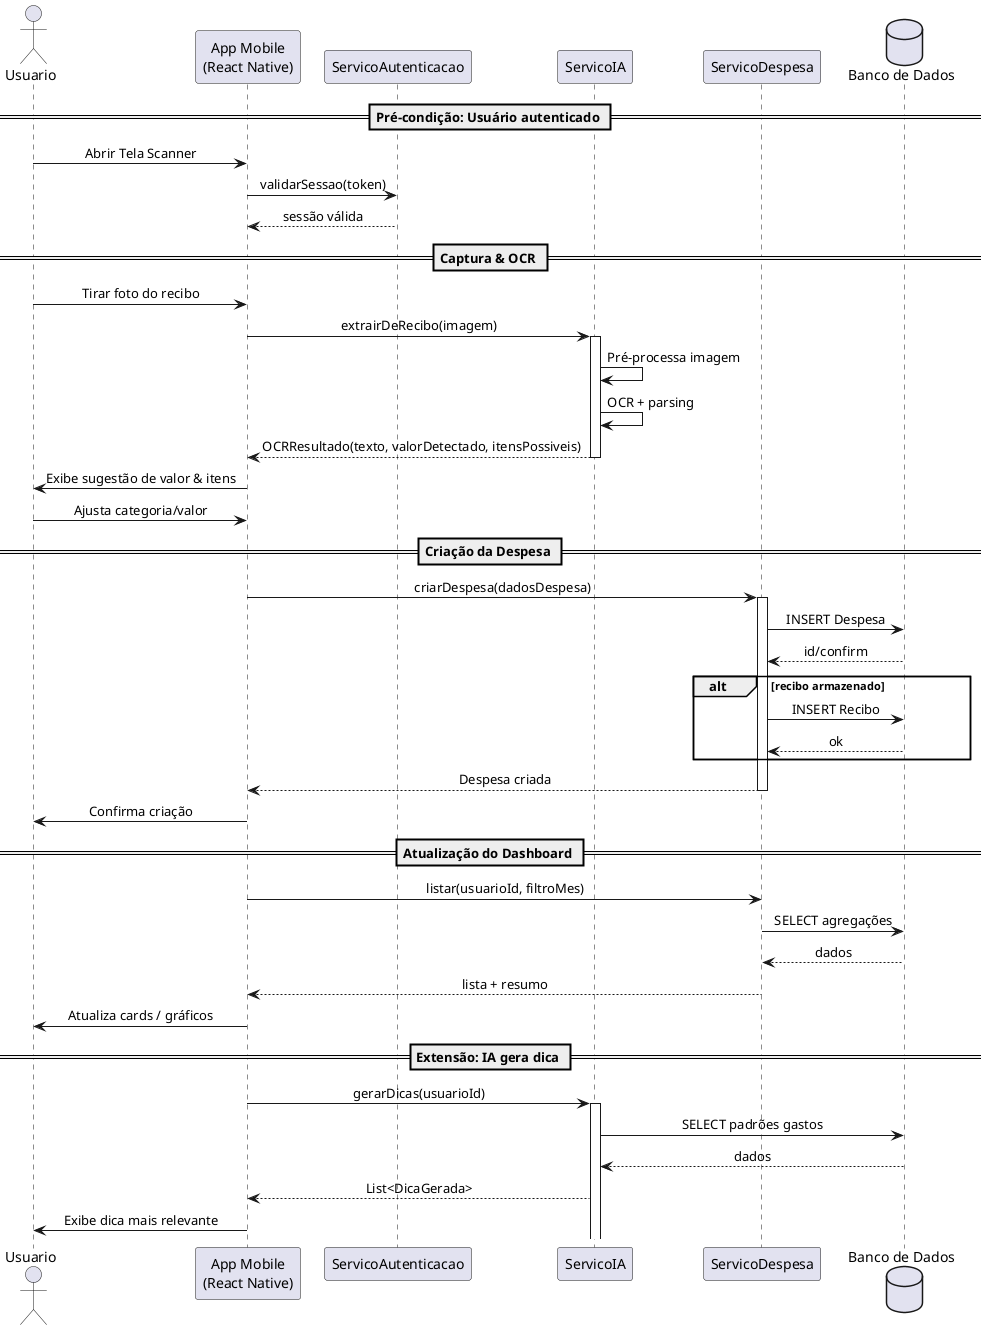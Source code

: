 @startuml Seq_Escanear_Recibo
' Diagrama de Sequência - Fluxo: Escanear Recibo e Criar Despesa
' Objetivo: Mostrar interação usuário -> app -> serviço IA/OCR -> persistência.
' Data: 2025-10-08

skinparam participantStyle Rectangle
skinparam sequenceArrowThickness 1
skinparam sequenceMessageAlign center
skinparam shadowing false

actor Usuario as U
participant "App Mobile\n(React Native)" as App
participant "ServicoAutenticacao" as Auth
participant "ServicoIA" as IA
participant "ServicoDespesa" as DespesaSrv
database "Banco de Dados" as DB

== Pré-condição: Usuário autenticado ==
U -> App : Abrir Tela Scanner
App -> Auth : validarSessao(token)
Auth --> App : sessão válida

== Captura & OCR ==
U -> App : Tirar foto do recibo
App -> IA : extrairDeRecibo(imagem)
activate IA
IA -> IA : Pré-processa imagem
IA -> IA : OCR + parsing
IA --> App : OCRResultado(texto, valorDetectado, itensPossiveis)
deactivate IA

App -> U : Exibe sugestão de valor & itens
U -> App : Ajusta categoria/valor

== Criação da Despesa ==
App -> DespesaSrv : criarDespesa(dadosDespesa)
activate DespesaSrv
DespesaSrv -> DB : INSERT Despesa
DB --> DespesaSrv : id/confirm

alt recibo armazenado
  DespesaSrv -> DB : INSERT Recibo
  DB --> DespesaSrv : ok
end

DespesaSrv --> App : Despesa criada
deactivate DespesaSrv

App -> U : Confirma criação

== Atualização do Dashboard ==
App -> DespesaSrv : listar(usuarioId, filtroMes)
DespesaSrv -> DB : SELECT agregações
DB --> DespesaSrv : dados
DespesaSrv --> App : lista + resumo
App -> U : Atualiza cards / gráficos

== Extensão: IA gera dica ==
App -> IA : gerarDicas(usuarioId)
activate IA
IA -> DB : SELECT padrões gastos
DB --> IA : dados
IA --> App : List<DicaGerada>
App -> U : Exibe dica mais relevante

@enduml